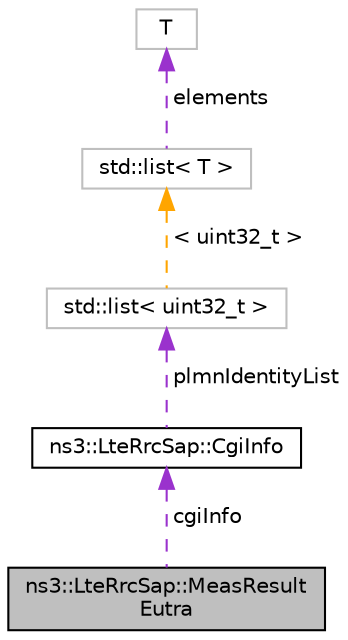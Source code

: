 digraph "ns3::LteRrcSap::MeasResultEutra"
{
 // LATEX_PDF_SIZE
  edge [fontname="Helvetica",fontsize="10",labelfontname="Helvetica",labelfontsize="10"];
  node [fontname="Helvetica",fontsize="10",shape=record];
  Node1 [label="ns3::LteRrcSap::MeasResult\lEutra",height=0.2,width=0.4,color="black", fillcolor="grey75", style="filled", fontcolor="black",tooltip="MeasResultEutra structure."];
  Node2 -> Node1 [dir="back",color="darkorchid3",fontsize="10",style="dashed",label=" cgiInfo" ,fontname="Helvetica"];
  Node2 [label="ns3::LteRrcSap::CgiInfo",height=0.2,width=0.4,color="black", fillcolor="white", style="filled",URL="$structns3_1_1_lte_rrc_sap_1_1_cgi_info.html",tooltip="CgiInfo structure."];
  Node3 -> Node2 [dir="back",color="darkorchid3",fontsize="10",style="dashed",label=" plmnIdentityList" ,fontname="Helvetica"];
  Node3 [label="std::list\< uint32_t \>",height=0.2,width=0.4,color="grey75", fillcolor="white", style="filled",tooltip=" "];
  Node4 -> Node3 [dir="back",color="orange",fontsize="10",style="dashed",label=" \< uint32_t \>" ,fontname="Helvetica"];
  Node4 [label="std::list\< T \>",height=0.2,width=0.4,color="grey75", fillcolor="white", style="filled",tooltip=" "];
  Node5 -> Node4 [dir="back",color="darkorchid3",fontsize="10",style="dashed",label=" elements" ,fontname="Helvetica"];
  Node5 [label="T",height=0.2,width=0.4,color="grey75", fillcolor="white", style="filled",tooltip=" "];
}
